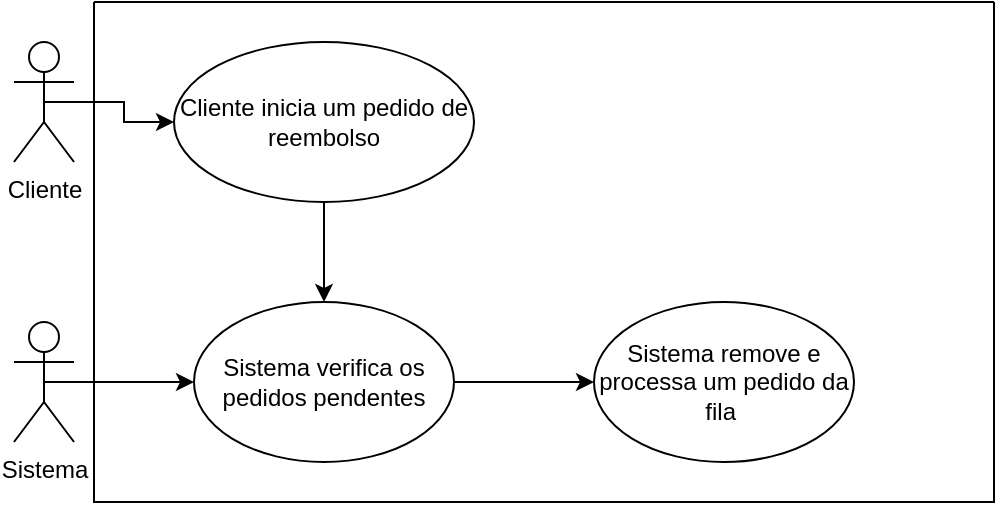 <mxfile version="26.1.1">
  <diagram id="C5RBs43oDa-KdzZeNtuy" name="Page-1">
    <mxGraphModel dx="1120" dy="468" grid="1" gridSize="10" guides="1" tooltips="1" connect="1" arrows="1" fold="1" page="1" pageScale="1" pageWidth="827" pageHeight="1169" math="0" shadow="0">
      <root>
        <mxCell id="WIyWlLk6GJQsqaUBKTNV-0" />
        <mxCell id="WIyWlLk6GJQsqaUBKTNV-1" parent="WIyWlLk6GJQsqaUBKTNV-0" />
        <mxCell id="YDQ6DXKYKK8zYt77NKVc-2" style="edgeStyle=orthogonalEdgeStyle;rounded=0;orthogonalLoop=1;jettySize=auto;html=1;exitX=0.5;exitY=0.5;exitDx=0;exitDy=0;exitPerimeter=0;entryX=0;entryY=0.5;entryDx=0;entryDy=0;" edge="1" parent="WIyWlLk6GJQsqaUBKTNV-1" source="YDQ6DXKYKK8zYt77NKVc-0" target="YDQ6DXKYKK8zYt77NKVc-1">
          <mxGeometry relative="1" as="geometry">
            <mxPoint x="190" y="150" as="targetPoint" />
          </mxGeometry>
        </mxCell>
        <mxCell id="YDQ6DXKYKK8zYt77NKVc-0" value="Cliente" style="shape=umlActor;verticalLabelPosition=bottom;verticalAlign=top;html=1;outlineConnect=0;" vertex="1" parent="WIyWlLk6GJQsqaUBKTNV-1">
          <mxGeometry x="90" y="110" width="30" height="60" as="geometry" />
        </mxCell>
        <mxCell id="YDQ6DXKYKK8zYt77NKVc-9" style="edgeStyle=orthogonalEdgeStyle;rounded=0;orthogonalLoop=1;jettySize=auto;html=1;entryX=0.5;entryY=0;entryDx=0;entryDy=0;" edge="1" parent="WIyWlLk6GJQsqaUBKTNV-1" source="YDQ6DXKYKK8zYt77NKVc-1" target="YDQ6DXKYKK8zYt77NKVc-5">
          <mxGeometry relative="1" as="geometry" />
        </mxCell>
        <mxCell id="YDQ6DXKYKK8zYt77NKVc-3" style="edgeStyle=orthogonalEdgeStyle;rounded=0;orthogonalLoop=1;jettySize=auto;html=1;exitX=0.5;exitY=0.5;exitDx=0;exitDy=0;exitPerimeter=0;entryX=0;entryY=0.5;entryDx=0;entryDy=0;" edge="1" source="YDQ6DXKYKK8zYt77NKVc-4" parent="WIyWlLk6GJQsqaUBKTNV-1" target="YDQ6DXKYKK8zYt77NKVc-5">
          <mxGeometry relative="1" as="geometry">
            <mxPoint x="180" y="290" as="targetPoint" />
          </mxGeometry>
        </mxCell>
        <mxCell id="YDQ6DXKYKK8zYt77NKVc-4" value="Sistema" style="shape=umlActor;verticalLabelPosition=bottom;verticalAlign=top;html=1;outlineConnect=0;" vertex="1" parent="WIyWlLk6GJQsqaUBKTNV-1">
          <mxGeometry x="90" y="250" width="30" height="60" as="geometry" />
        </mxCell>
        <mxCell id="YDQ6DXKYKK8zYt77NKVc-11" value="" style="edgeStyle=orthogonalEdgeStyle;rounded=0;orthogonalLoop=1;jettySize=auto;html=1;" edge="1" parent="WIyWlLk6GJQsqaUBKTNV-1" source="YDQ6DXKYKK8zYt77NKVc-5" target="YDQ6DXKYKK8zYt77NKVc-10">
          <mxGeometry relative="1" as="geometry" />
        </mxCell>
        <mxCell id="YDQ6DXKYKK8zYt77NKVc-5" value="Sistema verifica os pedidos pendentes" style="ellipse;whiteSpace=wrap;html=1;" vertex="1" parent="WIyWlLk6GJQsqaUBKTNV-1">
          <mxGeometry x="180" y="240" width="130" height="80" as="geometry" />
        </mxCell>
        <mxCell id="YDQ6DXKYKK8zYt77NKVc-6" value="" style="swimlane;startSize=0;" vertex="1" parent="WIyWlLk6GJQsqaUBKTNV-1">
          <mxGeometry x="130" y="90" width="450" height="250" as="geometry" />
        </mxCell>
        <mxCell id="YDQ6DXKYKK8zYt77NKVc-10" value="Sistema remove e processa um pedido da fila&amp;nbsp;" style="ellipse;whiteSpace=wrap;html=1;" vertex="1" parent="YDQ6DXKYKK8zYt77NKVc-6">
          <mxGeometry x="250" y="150" width="130" height="80" as="geometry" />
        </mxCell>
        <mxCell id="YDQ6DXKYKK8zYt77NKVc-1" value="Cliente inicia um pedido de reembolso" style="ellipse;whiteSpace=wrap;html=1;" vertex="1" parent="YDQ6DXKYKK8zYt77NKVc-6">
          <mxGeometry x="40" y="20" width="150" height="80" as="geometry" />
        </mxCell>
      </root>
    </mxGraphModel>
  </diagram>
</mxfile>
